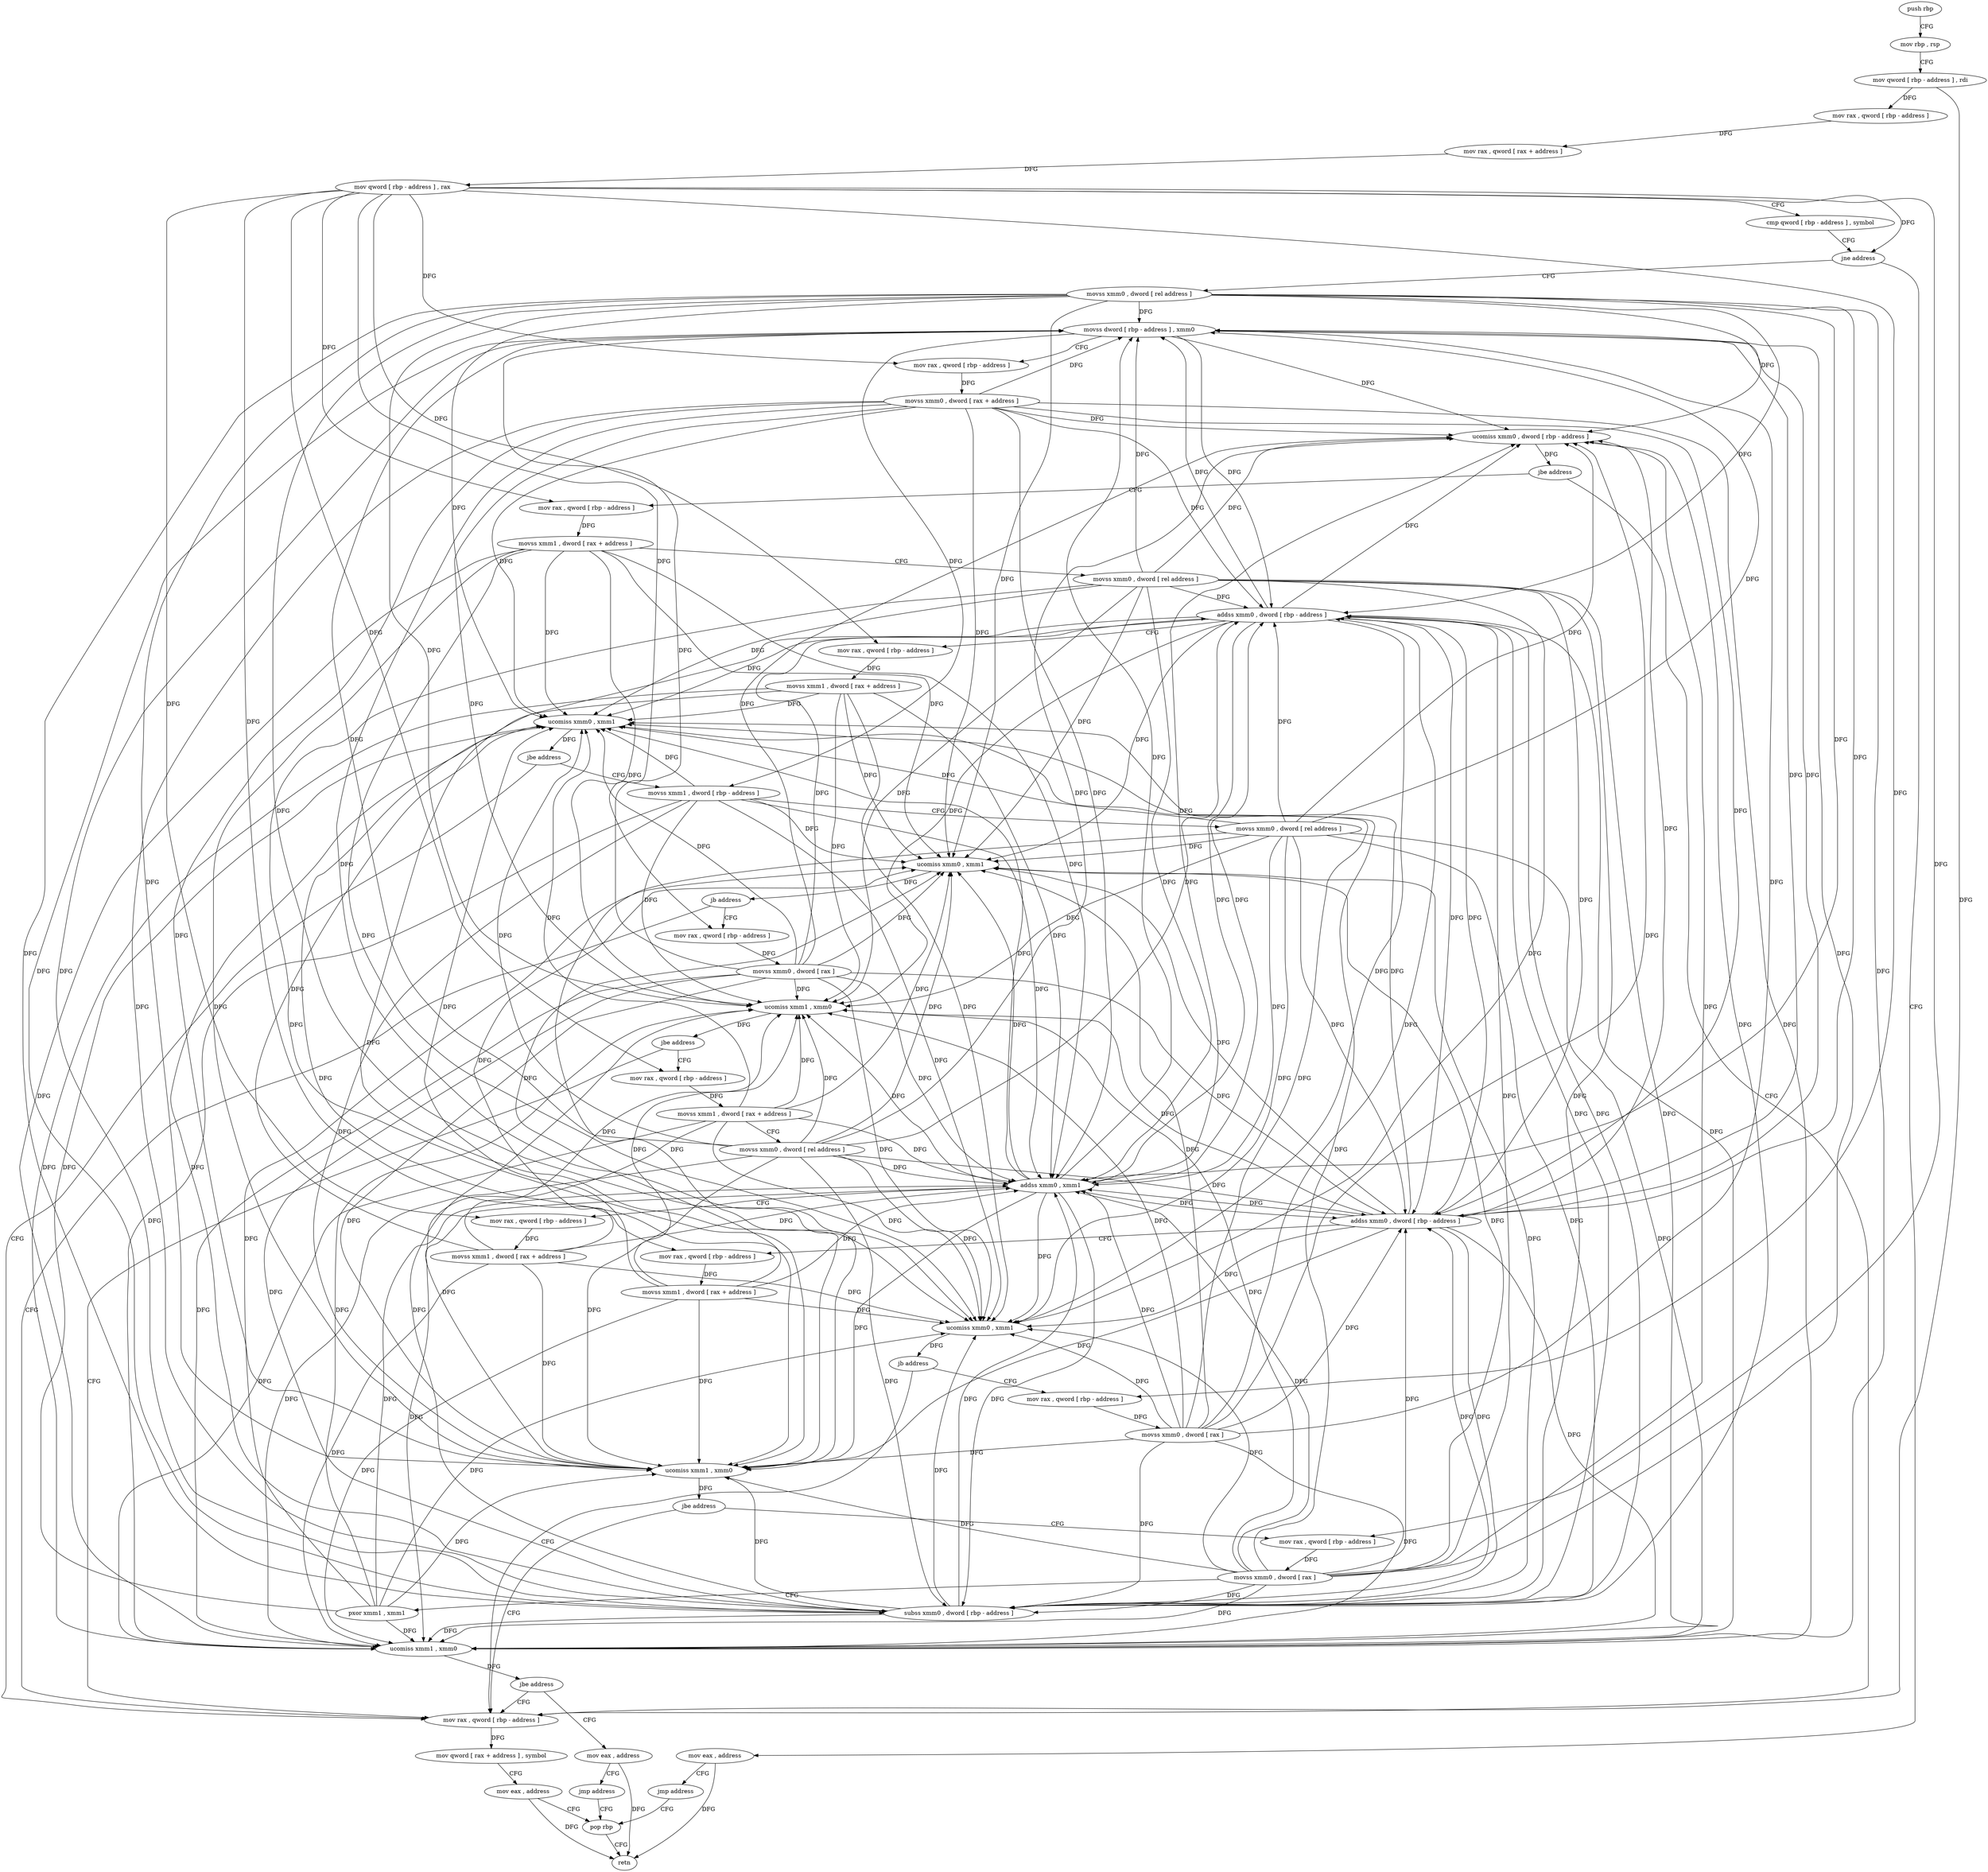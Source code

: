 digraph "func" {
"4305245" [label = "push rbp" ]
"4305246" [label = "mov rbp , rsp" ]
"4305249" [label = "mov qword [ rbp - address ] , rdi" ]
"4305253" [label = "mov rax , qword [ rbp - address ]" ]
"4305257" [label = "mov rax , qword [ rax + address ]" ]
"4305261" [label = "mov qword [ rbp - address ] , rax" ]
"4305265" [label = "cmp qword [ rbp - address ] , symbol" ]
"4305273" [label = "jne address" ]
"4305285" [label = "movss xmm0 , dword [ rel address ]" ]
"4305275" [label = "mov eax , address" ]
"4305293" [label = "movss dword [ rbp - address ] , xmm0" ]
"4305298" [label = "mov rax , qword [ rbp - address ]" ]
"4305302" [label = "movss xmm0 , dword [ rax + address ]" ]
"4305307" [label = "ucomiss xmm0 , dword [ rbp - address ]" ]
"4305311" [label = "jbe address" ]
"4305479" [label = "mov rax , qword [ rbp - address ]" ]
"4305317" [label = "mov rax , qword [ rbp - address ]" ]
"4305280" [label = "jmp address" ]
"4305496" [label = "pop rbp" ]
"4305483" [label = "mov qword [ rax + address ] , symbol" ]
"4305491" [label = "mov eax , address" ]
"4305321" [label = "movss xmm1 , dword [ rax + address ]" ]
"4305326" [label = "movss xmm0 , dword [ rel address ]" ]
"4305334" [label = "subss xmm0 , dword [ rbp - address ]" ]
"4305339" [label = "ucomiss xmm0 , xmm1" ]
"4305342" [label = "jbe address" ]
"4305348" [label = "movss xmm1 , dword [ rbp - address ]" ]
"4305497" [label = "retn" ]
"4305353" [label = "movss xmm0 , dword [ rel address ]" ]
"4305361" [label = "addss xmm0 , xmm1" ]
"4305365" [label = "mov rax , qword [ rbp - address ]" ]
"4305369" [label = "movss xmm1 , dword [ rax + address ]" ]
"4305374" [label = "ucomiss xmm1 , xmm0" ]
"4305377" [label = "jbe address" ]
"4305379" [label = "mov rax , qword [ rbp - address ]" ]
"4305383" [label = "movss xmm0 , dword [ rax ]" ]
"4305387" [label = "pxor xmm1 , xmm1" ]
"4305391" [label = "ucomiss xmm0 , xmm1" ]
"4305394" [label = "jb address" ]
"4305396" [label = "mov rax , qword [ rbp - address ]" ]
"4305400" [label = "movss xmm0 , dword [ rax ]" ]
"4305404" [label = "addss xmm0 , dword [ rbp - address ]" ]
"4305409" [label = "mov rax , qword [ rbp - address ]" ]
"4305413" [label = "movss xmm1 , dword [ rax + address ]" ]
"4305418" [label = "ucomiss xmm1 , xmm0" ]
"4305421" [label = "jbe address" ]
"4305423" [label = "mov rax , qword [ rbp - address ]" ]
"4305427" [label = "movss xmm1 , dword [ rax + address ]" ]
"4305432" [label = "movss xmm0 , dword [ rel address ]" ]
"4305440" [label = "ucomiss xmm0 , xmm1" ]
"4305443" [label = "jb address" ]
"4305445" [label = "mov rax , qword [ rbp - address ]" ]
"4305449" [label = "movss xmm0 , dword [ rax ]" ]
"4305453" [label = "addss xmm0 , dword [ rbp - address ]" ]
"4305458" [label = "mov rax , qword [ rbp - address ]" ]
"4305462" [label = "movss xmm1 , dword [ rax + address ]" ]
"4305467" [label = "ucomiss xmm1 , xmm0" ]
"4305470" [label = "jbe address" ]
"4305472" [label = "mov eax , address" ]
"4305477" [label = "jmp address" ]
"4305245" -> "4305246" [ label = "CFG" ]
"4305246" -> "4305249" [ label = "CFG" ]
"4305249" -> "4305253" [ label = "DFG" ]
"4305249" -> "4305479" [ label = "DFG" ]
"4305253" -> "4305257" [ label = "DFG" ]
"4305257" -> "4305261" [ label = "DFG" ]
"4305261" -> "4305265" [ label = "CFG" ]
"4305261" -> "4305273" [ label = "DFG" ]
"4305261" -> "4305298" [ label = "DFG" ]
"4305261" -> "4305317" [ label = "DFG" ]
"4305261" -> "4305365" [ label = "DFG" ]
"4305261" -> "4305379" [ label = "DFG" ]
"4305261" -> "4305396" [ label = "DFG" ]
"4305261" -> "4305409" [ label = "DFG" ]
"4305261" -> "4305423" [ label = "DFG" ]
"4305261" -> "4305445" [ label = "DFG" ]
"4305261" -> "4305458" [ label = "DFG" ]
"4305265" -> "4305273" [ label = "CFG" ]
"4305273" -> "4305285" [ label = "CFG" ]
"4305273" -> "4305275" [ label = "CFG" ]
"4305285" -> "4305293" [ label = "DFG" ]
"4305285" -> "4305307" [ label = "DFG" ]
"4305285" -> "4305334" [ label = "DFG" ]
"4305285" -> "4305339" [ label = "DFG" ]
"4305285" -> "4305361" [ label = "DFG" ]
"4305285" -> "4305374" [ label = "DFG" ]
"4305285" -> "4305391" [ label = "DFG" ]
"4305285" -> "4305404" [ label = "DFG" ]
"4305285" -> "4305418" [ label = "DFG" ]
"4305285" -> "4305440" [ label = "DFG" ]
"4305285" -> "4305453" [ label = "DFG" ]
"4305285" -> "4305467" [ label = "DFG" ]
"4305275" -> "4305280" [ label = "CFG" ]
"4305275" -> "4305497" [ label = "DFG" ]
"4305293" -> "4305298" [ label = "CFG" ]
"4305293" -> "4305307" [ label = "DFG" ]
"4305293" -> "4305334" [ label = "DFG" ]
"4305293" -> "4305348" [ label = "DFG" ]
"4305293" -> "4305404" [ label = "DFG" ]
"4305293" -> "4305453" [ label = "DFG" ]
"4305298" -> "4305302" [ label = "DFG" ]
"4305302" -> "4305307" [ label = "DFG" ]
"4305302" -> "4305293" [ label = "DFG" ]
"4305302" -> "4305334" [ label = "DFG" ]
"4305302" -> "4305339" [ label = "DFG" ]
"4305302" -> "4305361" [ label = "DFG" ]
"4305302" -> "4305374" [ label = "DFG" ]
"4305302" -> "4305391" [ label = "DFG" ]
"4305302" -> "4305404" [ label = "DFG" ]
"4305302" -> "4305418" [ label = "DFG" ]
"4305302" -> "4305440" [ label = "DFG" ]
"4305302" -> "4305453" [ label = "DFG" ]
"4305302" -> "4305467" [ label = "DFG" ]
"4305307" -> "4305311" [ label = "DFG" ]
"4305311" -> "4305479" [ label = "CFG" ]
"4305311" -> "4305317" [ label = "CFG" ]
"4305479" -> "4305483" [ label = "DFG" ]
"4305317" -> "4305321" [ label = "DFG" ]
"4305280" -> "4305496" [ label = "CFG" ]
"4305496" -> "4305497" [ label = "CFG" ]
"4305483" -> "4305491" [ label = "CFG" ]
"4305491" -> "4305496" [ label = "CFG" ]
"4305491" -> "4305497" [ label = "DFG" ]
"4305321" -> "4305326" [ label = "CFG" ]
"4305321" -> "4305339" [ label = "DFG" ]
"4305321" -> "4305361" [ label = "DFG" ]
"4305321" -> "4305374" [ label = "DFG" ]
"4305321" -> "4305391" [ label = "DFG" ]
"4305321" -> "4305418" [ label = "DFG" ]
"4305321" -> "4305440" [ label = "DFG" ]
"4305321" -> "4305467" [ label = "DFG" ]
"4305326" -> "4305334" [ label = "DFG" ]
"4305326" -> "4305293" [ label = "DFG" ]
"4305326" -> "4305307" [ label = "DFG" ]
"4305326" -> "4305339" [ label = "DFG" ]
"4305326" -> "4305361" [ label = "DFG" ]
"4305326" -> "4305374" [ label = "DFG" ]
"4305326" -> "4305391" [ label = "DFG" ]
"4305326" -> "4305404" [ label = "DFG" ]
"4305326" -> "4305418" [ label = "DFG" ]
"4305326" -> "4305440" [ label = "DFG" ]
"4305326" -> "4305453" [ label = "DFG" ]
"4305326" -> "4305467" [ label = "DFG" ]
"4305334" -> "4305339" [ label = "DFG" ]
"4305334" -> "4305293" [ label = "DFG" ]
"4305334" -> "4305307" [ label = "DFG" ]
"4305334" -> "4305361" [ label = "DFG" ]
"4305334" -> "4305374" [ label = "DFG" ]
"4305334" -> "4305391" [ label = "DFG" ]
"4305334" -> "4305404" [ label = "DFG" ]
"4305334" -> "4305418" [ label = "DFG" ]
"4305334" -> "4305440" [ label = "DFG" ]
"4305334" -> "4305453" [ label = "DFG" ]
"4305334" -> "4305467" [ label = "DFG" ]
"4305339" -> "4305342" [ label = "DFG" ]
"4305342" -> "4305479" [ label = "CFG" ]
"4305342" -> "4305348" [ label = "CFG" ]
"4305348" -> "4305353" [ label = "CFG" ]
"4305348" -> "4305339" [ label = "DFG" ]
"4305348" -> "4305361" [ label = "DFG" ]
"4305348" -> "4305374" [ label = "DFG" ]
"4305348" -> "4305391" [ label = "DFG" ]
"4305348" -> "4305418" [ label = "DFG" ]
"4305348" -> "4305440" [ label = "DFG" ]
"4305348" -> "4305467" [ label = "DFG" ]
"4305353" -> "4305361" [ label = "DFG" ]
"4305353" -> "4305293" [ label = "DFG" ]
"4305353" -> "4305307" [ label = "DFG" ]
"4305353" -> "4305334" [ label = "DFG" ]
"4305353" -> "4305339" [ label = "DFG" ]
"4305353" -> "4305374" [ label = "DFG" ]
"4305353" -> "4305391" [ label = "DFG" ]
"4305353" -> "4305404" [ label = "DFG" ]
"4305353" -> "4305418" [ label = "DFG" ]
"4305353" -> "4305440" [ label = "DFG" ]
"4305353" -> "4305453" [ label = "DFG" ]
"4305353" -> "4305467" [ label = "DFG" ]
"4305361" -> "4305365" [ label = "CFG" ]
"4305361" -> "4305293" [ label = "DFG" ]
"4305361" -> "4305307" [ label = "DFG" ]
"4305361" -> "4305334" [ label = "DFG" ]
"4305361" -> "4305339" [ label = "DFG" ]
"4305361" -> "4305374" [ label = "DFG" ]
"4305361" -> "4305391" [ label = "DFG" ]
"4305361" -> "4305404" [ label = "DFG" ]
"4305361" -> "4305418" [ label = "DFG" ]
"4305361" -> "4305440" [ label = "DFG" ]
"4305361" -> "4305453" [ label = "DFG" ]
"4305361" -> "4305467" [ label = "DFG" ]
"4305365" -> "4305369" [ label = "DFG" ]
"4305369" -> "4305374" [ label = "DFG" ]
"4305369" -> "4305339" [ label = "DFG" ]
"4305369" -> "4305361" [ label = "DFG" ]
"4305369" -> "4305391" [ label = "DFG" ]
"4305369" -> "4305418" [ label = "DFG" ]
"4305369" -> "4305440" [ label = "DFG" ]
"4305369" -> "4305467" [ label = "DFG" ]
"4305374" -> "4305377" [ label = "DFG" ]
"4305377" -> "4305479" [ label = "CFG" ]
"4305377" -> "4305379" [ label = "CFG" ]
"4305379" -> "4305383" [ label = "DFG" ]
"4305383" -> "4305387" [ label = "CFG" ]
"4305383" -> "4305293" [ label = "DFG" ]
"4305383" -> "4305374" [ label = "DFG" ]
"4305383" -> "4305307" [ label = "DFG" ]
"4305383" -> "4305334" [ label = "DFG" ]
"4305383" -> "4305339" [ label = "DFG" ]
"4305383" -> "4305361" [ label = "DFG" ]
"4305383" -> "4305391" [ label = "DFG" ]
"4305383" -> "4305404" [ label = "DFG" ]
"4305383" -> "4305418" [ label = "DFG" ]
"4305383" -> "4305440" [ label = "DFG" ]
"4305383" -> "4305453" [ label = "DFG" ]
"4305383" -> "4305467" [ label = "DFG" ]
"4305387" -> "4305391" [ label = "DFG" ]
"4305387" -> "4305339" [ label = "DFG" ]
"4305387" -> "4305361" [ label = "DFG" ]
"4305387" -> "4305374" [ label = "DFG" ]
"4305387" -> "4305418" [ label = "DFG" ]
"4305387" -> "4305440" [ label = "DFG" ]
"4305387" -> "4305467" [ label = "DFG" ]
"4305391" -> "4305394" [ label = "DFG" ]
"4305394" -> "4305479" [ label = "CFG" ]
"4305394" -> "4305396" [ label = "CFG" ]
"4305396" -> "4305400" [ label = "DFG" ]
"4305400" -> "4305404" [ label = "DFG" ]
"4305400" -> "4305293" [ label = "DFG" ]
"4305400" -> "4305374" [ label = "DFG" ]
"4305400" -> "4305307" [ label = "DFG" ]
"4305400" -> "4305334" [ label = "DFG" ]
"4305400" -> "4305339" [ label = "DFG" ]
"4305400" -> "4305361" [ label = "DFG" ]
"4305400" -> "4305391" [ label = "DFG" ]
"4305400" -> "4305418" [ label = "DFG" ]
"4305400" -> "4305440" [ label = "DFG" ]
"4305400" -> "4305453" [ label = "DFG" ]
"4305400" -> "4305467" [ label = "DFG" ]
"4305404" -> "4305409" [ label = "CFG" ]
"4305404" -> "4305293" [ label = "DFG" ]
"4305404" -> "4305374" [ label = "DFG" ]
"4305404" -> "4305307" [ label = "DFG" ]
"4305404" -> "4305334" [ label = "DFG" ]
"4305404" -> "4305339" [ label = "DFG" ]
"4305404" -> "4305361" [ label = "DFG" ]
"4305404" -> "4305391" [ label = "DFG" ]
"4305404" -> "4305418" [ label = "DFG" ]
"4305404" -> "4305440" [ label = "DFG" ]
"4305404" -> "4305453" [ label = "DFG" ]
"4305404" -> "4305467" [ label = "DFG" ]
"4305409" -> "4305413" [ label = "DFG" ]
"4305413" -> "4305418" [ label = "DFG" ]
"4305413" -> "4305339" [ label = "DFG" ]
"4305413" -> "4305361" [ label = "DFG" ]
"4305413" -> "4305391" [ label = "DFG" ]
"4305413" -> "4305374" [ label = "DFG" ]
"4305413" -> "4305440" [ label = "DFG" ]
"4305413" -> "4305467" [ label = "DFG" ]
"4305418" -> "4305421" [ label = "DFG" ]
"4305421" -> "4305479" [ label = "CFG" ]
"4305421" -> "4305423" [ label = "CFG" ]
"4305423" -> "4305427" [ label = "DFG" ]
"4305427" -> "4305432" [ label = "CFG" ]
"4305427" -> "4305339" [ label = "DFG" ]
"4305427" -> "4305361" [ label = "DFG" ]
"4305427" -> "4305391" [ label = "DFG" ]
"4305427" -> "4305374" [ label = "DFG" ]
"4305427" -> "4305418" [ label = "DFG" ]
"4305427" -> "4305440" [ label = "DFG" ]
"4305427" -> "4305467" [ label = "DFG" ]
"4305432" -> "4305440" [ label = "DFG" ]
"4305432" -> "4305293" [ label = "DFG" ]
"4305432" -> "4305374" [ label = "DFG" ]
"4305432" -> "4305418" [ label = "DFG" ]
"4305432" -> "4305307" [ label = "DFG" ]
"4305432" -> "4305334" [ label = "DFG" ]
"4305432" -> "4305339" [ label = "DFG" ]
"4305432" -> "4305361" [ label = "DFG" ]
"4305432" -> "4305391" [ label = "DFG" ]
"4305432" -> "4305404" [ label = "DFG" ]
"4305432" -> "4305453" [ label = "DFG" ]
"4305432" -> "4305467" [ label = "DFG" ]
"4305440" -> "4305443" [ label = "DFG" ]
"4305443" -> "4305479" [ label = "CFG" ]
"4305443" -> "4305445" [ label = "CFG" ]
"4305445" -> "4305449" [ label = "DFG" ]
"4305449" -> "4305453" [ label = "DFG" ]
"4305449" -> "4305293" [ label = "DFG" ]
"4305449" -> "4305374" [ label = "DFG" ]
"4305449" -> "4305418" [ label = "DFG" ]
"4305449" -> "4305307" [ label = "DFG" ]
"4305449" -> "4305334" [ label = "DFG" ]
"4305449" -> "4305339" [ label = "DFG" ]
"4305449" -> "4305361" [ label = "DFG" ]
"4305449" -> "4305391" [ label = "DFG" ]
"4305449" -> "4305404" [ label = "DFG" ]
"4305449" -> "4305440" [ label = "DFG" ]
"4305449" -> "4305467" [ label = "DFG" ]
"4305453" -> "4305458" [ label = "CFG" ]
"4305453" -> "4305293" [ label = "DFG" ]
"4305453" -> "4305374" [ label = "DFG" ]
"4305453" -> "4305418" [ label = "DFG" ]
"4305453" -> "4305307" [ label = "DFG" ]
"4305453" -> "4305334" [ label = "DFG" ]
"4305453" -> "4305339" [ label = "DFG" ]
"4305453" -> "4305361" [ label = "DFG" ]
"4305453" -> "4305391" [ label = "DFG" ]
"4305453" -> "4305404" [ label = "DFG" ]
"4305453" -> "4305440" [ label = "DFG" ]
"4305453" -> "4305467" [ label = "DFG" ]
"4305458" -> "4305462" [ label = "DFG" ]
"4305462" -> "4305467" [ label = "DFG" ]
"4305462" -> "4305339" [ label = "DFG" ]
"4305462" -> "4305361" [ label = "DFG" ]
"4305462" -> "4305391" [ label = "DFG" ]
"4305462" -> "4305440" [ label = "DFG" ]
"4305462" -> "4305374" [ label = "DFG" ]
"4305462" -> "4305418" [ label = "DFG" ]
"4305467" -> "4305470" [ label = "DFG" ]
"4305470" -> "4305479" [ label = "CFG" ]
"4305470" -> "4305472" [ label = "CFG" ]
"4305472" -> "4305477" [ label = "CFG" ]
"4305472" -> "4305497" [ label = "DFG" ]
"4305477" -> "4305496" [ label = "CFG" ]
}
